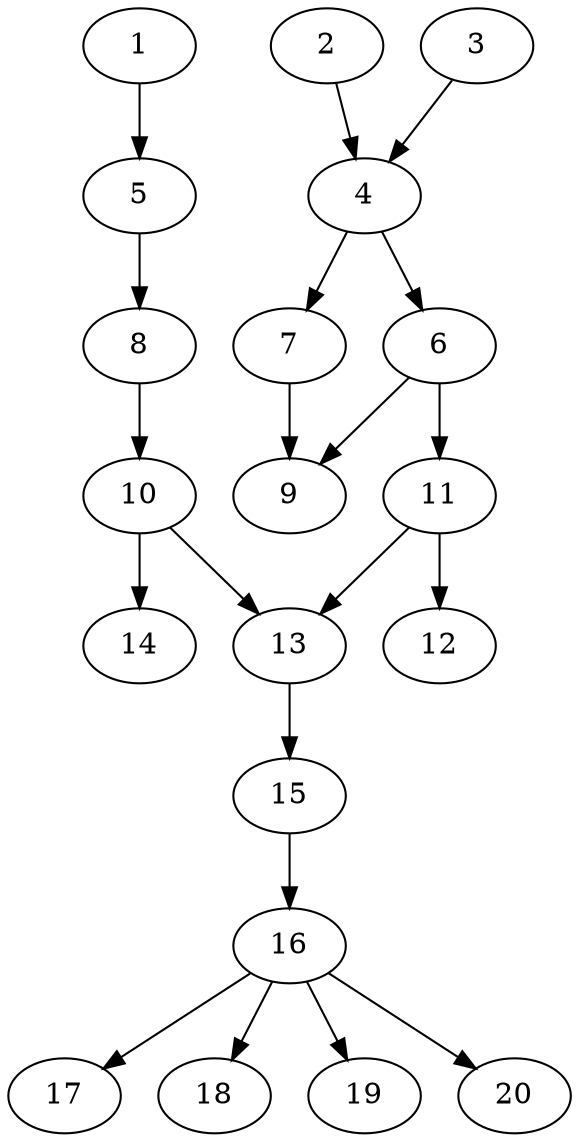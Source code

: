 // DAG automatically generated by daggen at Sat Jul 27 15:35:20 2019
// ./daggen --dot -n 20 --ccr 0.4 --fat 0.4 --regular 0.5 --density 0.5 --mindata 5242880 --maxdata 52428800 
digraph G {
  1 [size="121937920", alpha="0.13", expect_size="48775168"] 
  1 -> 5 [size ="48775168"]
  2 [size="22476800", alpha="0.15", expect_size="8990720"] 
  2 -> 4 [size ="8990720"]
  3 [size="34357760", alpha="0.09", expect_size="13743104"] 
  3 -> 4 [size ="13743104"]
  4 [size="117199360", alpha="0.00", expect_size="46879744"] 
  4 -> 6 [size ="46879744"]
  4 -> 7 [size ="46879744"]
  5 [size="119621120", alpha="0.01", expect_size="47848448"] 
  5 -> 8 [size ="47848448"]
  6 [size="127418880", alpha="0.13", expect_size="50967552"] 
  6 -> 9 [size ="50967552"]
  6 -> 11 [size ="50967552"]
  7 [size="57331200", alpha="0.04", expect_size="22932480"] 
  7 -> 9 [size ="22932480"]
  8 [size="80302080", alpha="0.15", expect_size="32120832"] 
  8 -> 10 [size ="32120832"]
  9 [size="20869120", alpha="0.08", expect_size="8347648"] 
  10 [size="83289600", alpha="0.10", expect_size="33315840"] 
  10 -> 13 [size ="33315840"]
  10 -> 14 [size ="33315840"]
  11 [size="79091200", alpha="0.19", expect_size="31636480"] 
  11 -> 12 [size ="31636480"]
  11 -> 13 [size ="31636480"]
  12 [size="39859200", alpha="0.03", expect_size="15943680"] 
  13 [size="129282560", alpha="0.18", expect_size="51713024"] 
  13 -> 15 [size ="51713024"]
  14 [size="65722880", alpha="0.16", expect_size="26289152"] 
  15 [size="68037120", alpha="0.01", expect_size="27214848"] 
  15 -> 16 [size ="27214848"]
  16 [size="76057600", alpha="0.14", expect_size="30423040"] 
  16 -> 17 [size ="30423040"]
  16 -> 18 [size ="30423040"]
  16 -> 19 [size ="30423040"]
  16 -> 20 [size ="30423040"]
  17 [size="35179520", alpha="0.04", expect_size="14071808"] 
  18 [size="60833280", alpha="0.05", expect_size="24333312"] 
  19 [size="29680640", alpha="0.01", expect_size="11872256"] 
  20 [size="75399680", alpha="0.18", expect_size="30159872"] 
}
